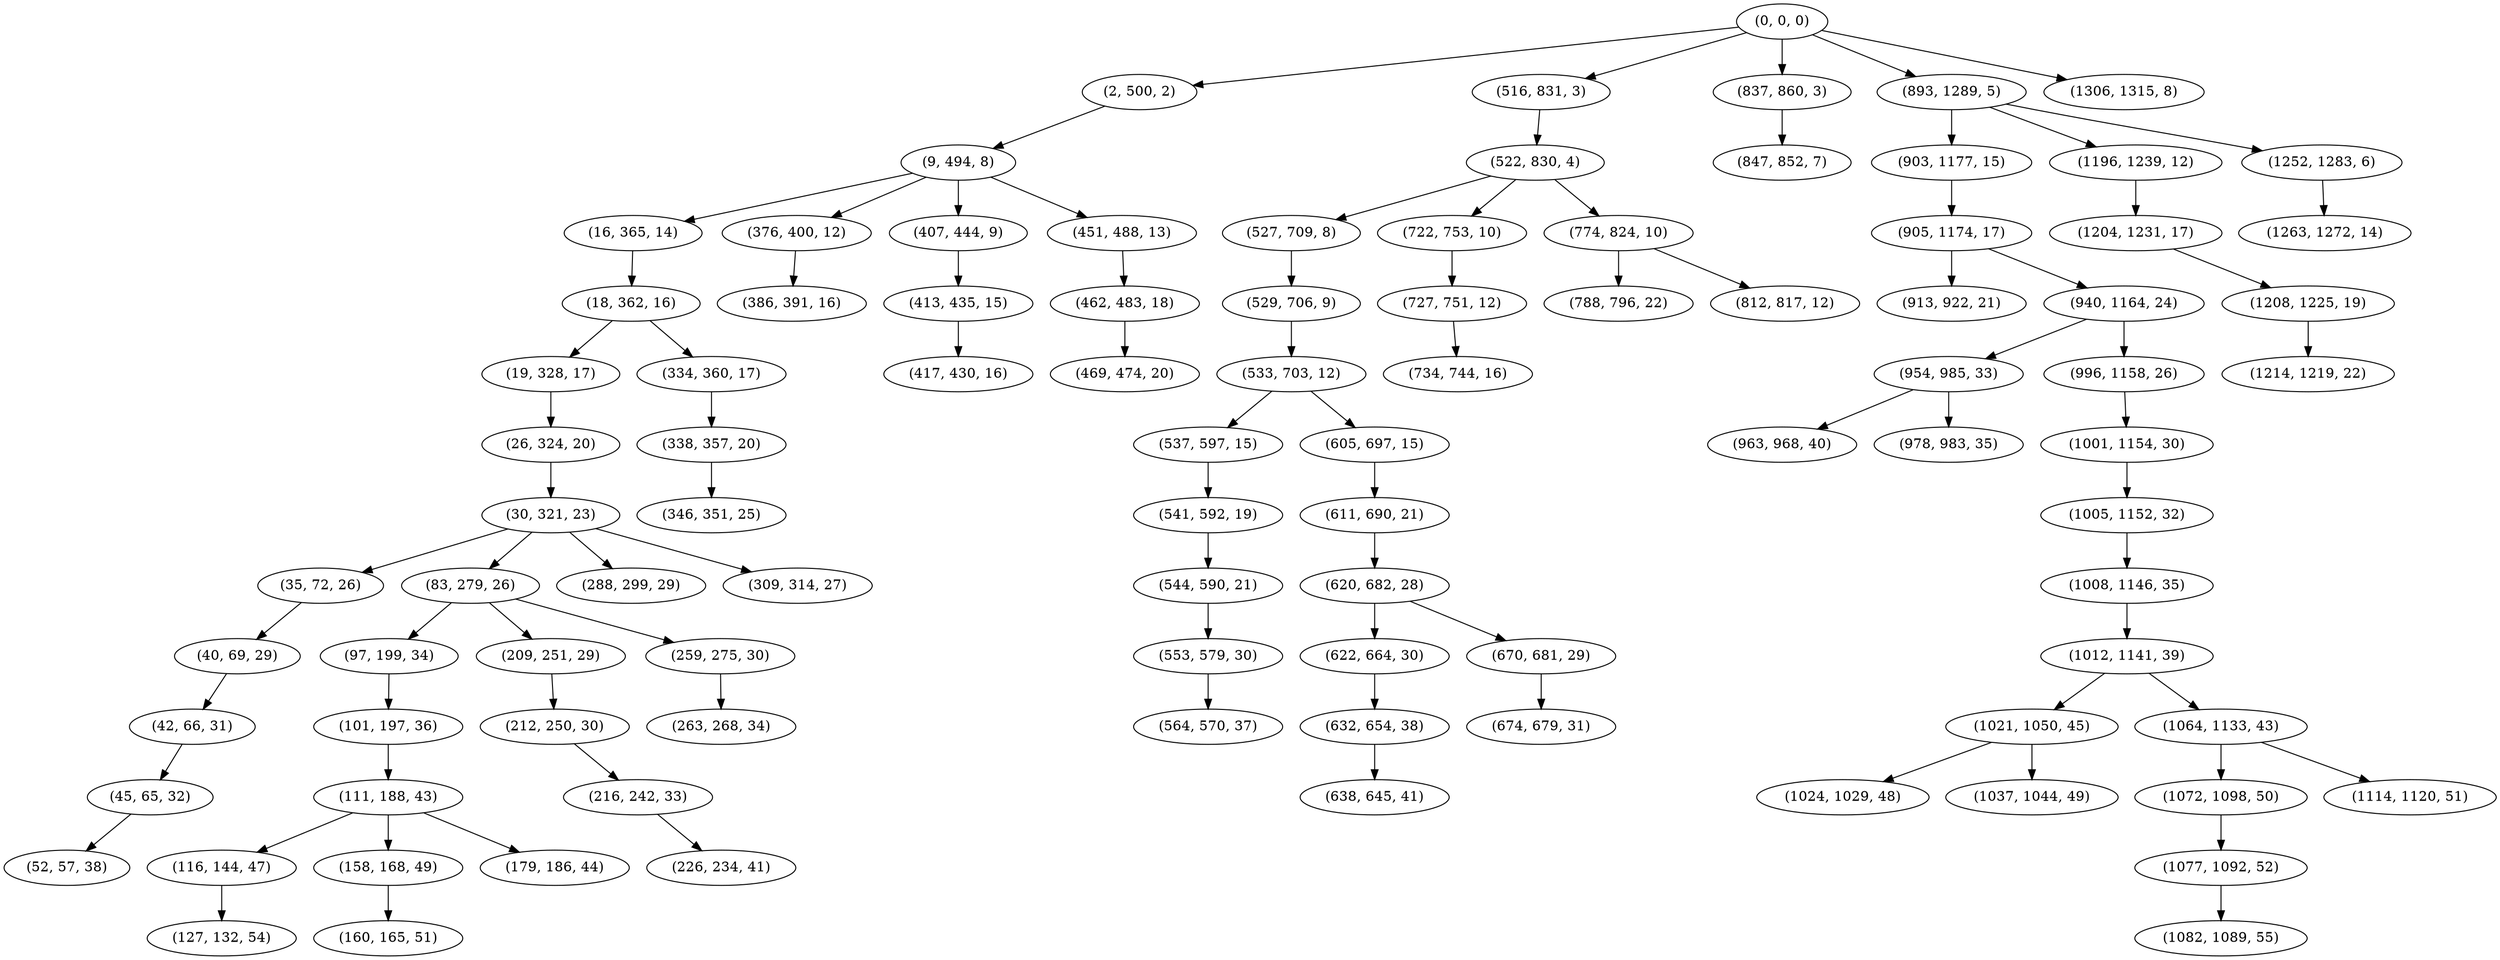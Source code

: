 digraph tree {
    "(0, 0, 0)";
    "(2, 500, 2)";
    "(9, 494, 8)";
    "(16, 365, 14)";
    "(18, 362, 16)";
    "(19, 328, 17)";
    "(26, 324, 20)";
    "(30, 321, 23)";
    "(35, 72, 26)";
    "(40, 69, 29)";
    "(42, 66, 31)";
    "(45, 65, 32)";
    "(52, 57, 38)";
    "(83, 279, 26)";
    "(97, 199, 34)";
    "(101, 197, 36)";
    "(111, 188, 43)";
    "(116, 144, 47)";
    "(127, 132, 54)";
    "(158, 168, 49)";
    "(160, 165, 51)";
    "(179, 186, 44)";
    "(209, 251, 29)";
    "(212, 250, 30)";
    "(216, 242, 33)";
    "(226, 234, 41)";
    "(259, 275, 30)";
    "(263, 268, 34)";
    "(288, 299, 29)";
    "(309, 314, 27)";
    "(334, 360, 17)";
    "(338, 357, 20)";
    "(346, 351, 25)";
    "(376, 400, 12)";
    "(386, 391, 16)";
    "(407, 444, 9)";
    "(413, 435, 15)";
    "(417, 430, 16)";
    "(451, 488, 13)";
    "(462, 483, 18)";
    "(469, 474, 20)";
    "(516, 831, 3)";
    "(522, 830, 4)";
    "(527, 709, 8)";
    "(529, 706, 9)";
    "(533, 703, 12)";
    "(537, 597, 15)";
    "(541, 592, 19)";
    "(544, 590, 21)";
    "(553, 579, 30)";
    "(564, 570, 37)";
    "(605, 697, 15)";
    "(611, 690, 21)";
    "(620, 682, 28)";
    "(622, 664, 30)";
    "(632, 654, 38)";
    "(638, 645, 41)";
    "(670, 681, 29)";
    "(674, 679, 31)";
    "(722, 753, 10)";
    "(727, 751, 12)";
    "(734, 744, 16)";
    "(774, 824, 10)";
    "(788, 796, 22)";
    "(812, 817, 12)";
    "(837, 860, 3)";
    "(847, 852, 7)";
    "(893, 1289, 5)";
    "(903, 1177, 15)";
    "(905, 1174, 17)";
    "(913, 922, 21)";
    "(940, 1164, 24)";
    "(954, 985, 33)";
    "(963, 968, 40)";
    "(978, 983, 35)";
    "(996, 1158, 26)";
    "(1001, 1154, 30)";
    "(1005, 1152, 32)";
    "(1008, 1146, 35)";
    "(1012, 1141, 39)";
    "(1021, 1050, 45)";
    "(1024, 1029, 48)";
    "(1037, 1044, 49)";
    "(1064, 1133, 43)";
    "(1072, 1098, 50)";
    "(1077, 1092, 52)";
    "(1082, 1089, 55)";
    "(1114, 1120, 51)";
    "(1196, 1239, 12)";
    "(1204, 1231, 17)";
    "(1208, 1225, 19)";
    "(1214, 1219, 22)";
    "(1252, 1283, 6)";
    "(1263, 1272, 14)";
    "(1306, 1315, 8)";
    "(0, 0, 0)" -> "(2, 500, 2)";
    "(0, 0, 0)" -> "(516, 831, 3)";
    "(0, 0, 0)" -> "(837, 860, 3)";
    "(0, 0, 0)" -> "(893, 1289, 5)";
    "(0, 0, 0)" -> "(1306, 1315, 8)";
    "(2, 500, 2)" -> "(9, 494, 8)";
    "(9, 494, 8)" -> "(16, 365, 14)";
    "(9, 494, 8)" -> "(376, 400, 12)";
    "(9, 494, 8)" -> "(407, 444, 9)";
    "(9, 494, 8)" -> "(451, 488, 13)";
    "(16, 365, 14)" -> "(18, 362, 16)";
    "(18, 362, 16)" -> "(19, 328, 17)";
    "(18, 362, 16)" -> "(334, 360, 17)";
    "(19, 328, 17)" -> "(26, 324, 20)";
    "(26, 324, 20)" -> "(30, 321, 23)";
    "(30, 321, 23)" -> "(35, 72, 26)";
    "(30, 321, 23)" -> "(83, 279, 26)";
    "(30, 321, 23)" -> "(288, 299, 29)";
    "(30, 321, 23)" -> "(309, 314, 27)";
    "(35, 72, 26)" -> "(40, 69, 29)";
    "(40, 69, 29)" -> "(42, 66, 31)";
    "(42, 66, 31)" -> "(45, 65, 32)";
    "(45, 65, 32)" -> "(52, 57, 38)";
    "(83, 279, 26)" -> "(97, 199, 34)";
    "(83, 279, 26)" -> "(209, 251, 29)";
    "(83, 279, 26)" -> "(259, 275, 30)";
    "(97, 199, 34)" -> "(101, 197, 36)";
    "(101, 197, 36)" -> "(111, 188, 43)";
    "(111, 188, 43)" -> "(116, 144, 47)";
    "(111, 188, 43)" -> "(158, 168, 49)";
    "(111, 188, 43)" -> "(179, 186, 44)";
    "(116, 144, 47)" -> "(127, 132, 54)";
    "(158, 168, 49)" -> "(160, 165, 51)";
    "(209, 251, 29)" -> "(212, 250, 30)";
    "(212, 250, 30)" -> "(216, 242, 33)";
    "(216, 242, 33)" -> "(226, 234, 41)";
    "(259, 275, 30)" -> "(263, 268, 34)";
    "(334, 360, 17)" -> "(338, 357, 20)";
    "(338, 357, 20)" -> "(346, 351, 25)";
    "(376, 400, 12)" -> "(386, 391, 16)";
    "(407, 444, 9)" -> "(413, 435, 15)";
    "(413, 435, 15)" -> "(417, 430, 16)";
    "(451, 488, 13)" -> "(462, 483, 18)";
    "(462, 483, 18)" -> "(469, 474, 20)";
    "(516, 831, 3)" -> "(522, 830, 4)";
    "(522, 830, 4)" -> "(527, 709, 8)";
    "(522, 830, 4)" -> "(722, 753, 10)";
    "(522, 830, 4)" -> "(774, 824, 10)";
    "(527, 709, 8)" -> "(529, 706, 9)";
    "(529, 706, 9)" -> "(533, 703, 12)";
    "(533, 703, 12)" -> "(537, 597, 15)";
    "(533, 703, 12)" -> "(605, 697, 15)";
    "(537, 597, 15)" -> "(541, 592, 19)";
    "(541, 592, 19)" -> "(544, 590, 21)";
    "(544, 590, 21)" -> "(553, 579, 30)";
    "(553, 579, 30)" -> "(564, 570, 37)";
    "(605, 697, 15)" -> "(611, 690, 21)";
    "(611, 690, 21)" -> "(620, 682, 28)";
    "(620, 682, 28)" -> "(622, 664, 30)";
    "(620, 682, 28)" -> "(670, 681, 29)";
    "(622, 664, 30)" -> "(632, 654, 38)";
    "(632, 654, 38)" -> "(638, 645, 41)";
    "(670, 681, 29)" -> "(674, 679, 31)";
    "(722, 753, 10)" -> "(727, 751, 12)";
    "(727, 751, 12)" -> "(734, 744, 16)";
    "(774, 824, 10)" -> "(788, 796, 22)";
    "(774, 824, 10)" -> "(812, 817, 12)";
    "(837, 860, 3)" -> "(847, 852, 7)";
    "(893, 1289, 5)" -> "(903, 1177, 15)";
    "(893, 1289, 5)" -> "(1196, 1239, 12)";
    "(893, 1289, 5)" -> "(1252, 1283, 6)";
    "(903, 1177, 15)" -> "(905, 1174, 17)";
    "(905, 1174, 17)" -> "(913, 922, 21)";
    "(905, 1174, 17)" -> "(940, 1164, 24)";
    "(940, 1164, 24)" -> "(954, 985, 33)";
    "(940, 1164, 24)" -> "(996, 1158, 26)";
    "(954, 985, 33)" -> "(963, 968, 40)";
    "(954, 985, 33)" -> "(978, 983, 35)";
    "(996, 1158, 26)" -> "(1001, 1154, 30)";
    "(1001, 1154, 30)" -> "(1005, 1152, 32)";
    "(1005, 1152, 32)" -> "(1008, 1146, 35)";
    "(1008, 1146, 35)" -> "(1012, 1141, 39)";
    "(1012, 1141, 39)" -> "(1021, 1050, 45)";
    "(1012, 1141, 39)" -> "(1064, 1133, 43)";
    "(1021, 1050, 45)" -> "(1024, 1029, 48)";
    "(1021, 1050, 45)" -> "(1037, 1044, 49)";
    "(1064, 1133, 43)" -> "(1072, 1098, 50)";
    "(1064, 1133, 43)" -> "(1114, 1120, 51)";
    "(1072, 1098, 50)" -> "(1077, 1092, 52)";
    "(1077, 1092, 52)" -> "(1082, 1089, 55)";
    "(1196, 1239, 12)" -> "(1204, 1231, 17)";
    "(1204, 1231, 17)" -> "(1208, 1225, 19)";
    "(1208, 1225, 19)" -> "(1214, 1219, 22)";
    "(1252, 1283, 6)" -> "(1263, 1272, 14)";
}
